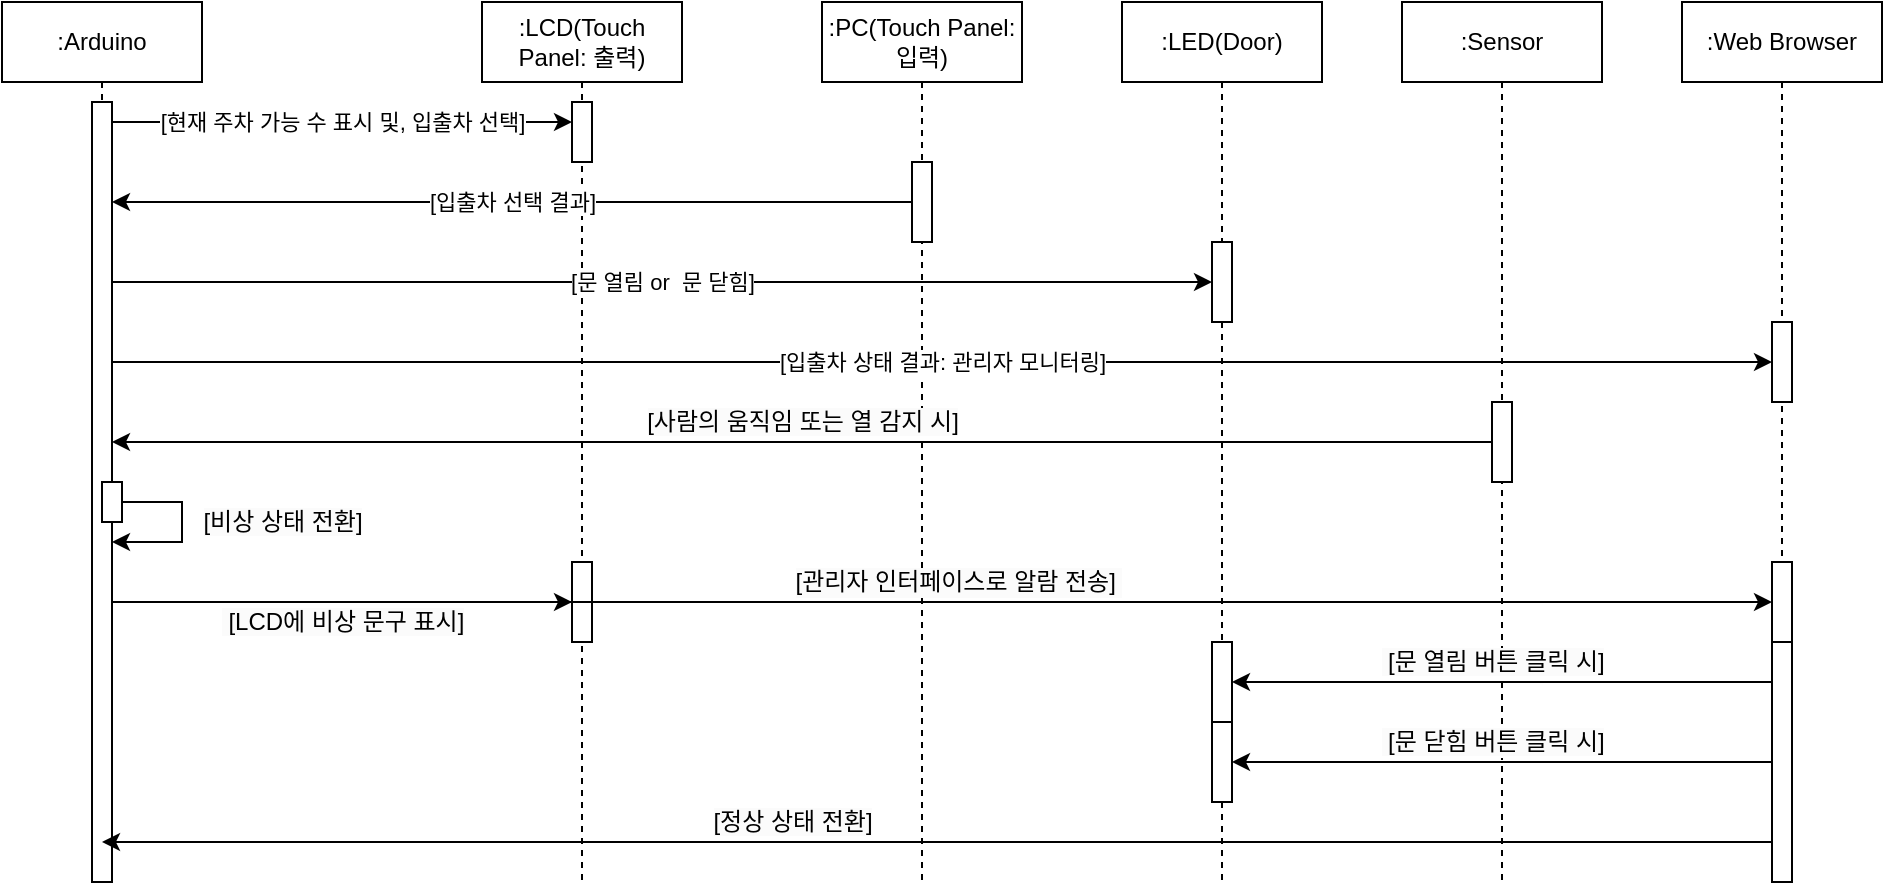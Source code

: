 <mxfile version="25.0.3">
  <diagram name="Page-1" id="2YBvvXClWsGukQMizWep">
    <mxGraphModel dx="2284" dy="772" grid="1" gridSize="10" guides="1" tooltips="1" connect="1" arrows="1" fold="1" page="1" pageScale="1" pageWidth="850" pageHeight="1100" math="0" shadow="0">
      <root>
        <mxCell id="0" />
        <mxCell id="1" parent="0" />
        <mxCell id="aM9ryv3xv72pqoxQDRHE-1" value=":Arduino" style="shape=umlLifeline;perimeter=lifelinePerimeter;whiteSpace=wrap;html=1;container=0;dropTarget=0;collapsible=0;recursiveResize=0;outlineConnect=0;portConstraint=eastwest;newEdgeStyle={&quot;edgeStyle&quot;:&quot;elbowEdgeStyle&quot;,&quot;elbow&quot;:&quot;vertical&quot;,&quot;curved&quot;:0,&quot;rounded&quot;:0};" parent="1" vertex="1">
          <mxGeometry x="-120" width="100" height="440" as="geometry" />
        </mxCell>
        <mxCell id="aM9ryv3xv72pqoxQDRHE-2" value="" style="html=1;points=[];perimeter=orthogonalPerimeter;outlineConnect=0;targetShapes=umlLifeline;portConstraint=eastwest;newEdgeStyle={&quot;edgeStyle&quot;:&quot;elbowEdgeStyle&quot;,&quot;elbow&quot;:&quot;vertical&quot;,&quot;curved&quot;:0,&quot;rounded&quot;:0};" parent="aM9ryv3xv72pqoxQDRHE-1" vertex="1">
          <mxGeometry x="45" y="50" width="10" height="390" as="geometry" />
        </mxCell>
        <mxCell id="kUY5Iw8k7PPLQJpIpsGs-36" value="" style="html=1;points=[];perimeter=orthogonalPerimeter;outlineConnect=0;targetShapes=umlLifeline;portConstraint=eastwest;newEdgeStyle={&quot;edgeStyle&quot;:&quot;elbowEdgeStyle&quot;,&quot;elbow&quot;:&quot;vertical&quot;,&quot;curved&quot;:0,&quot;rounded&quot;:0};" parent="aM9ryv3xv72pqoxQDRHE-1" vertex="1">
          <mxGeometry x="50" y="240" width="10" height="20" as="geometry" />
        </mxCell>
        <mxCell id="kUY5Iw8k7PPLQJpIpsGs-44" value="&lt;span style=&quot;color: rgb(0, 0, 0); font-family: Helvetica; font-size: 12px; font-style: normal; font-variant-ligatures: normal; font-variant-caps: normal; font-weight: 400; letter-spacing: normal; orphans: 2; text-align: center; text-indent: 0px; text-transform: none; widows: 2; word-spacing: 0px; -webkit-text-stroke-width: 0px; white-space: nowrap; background-color: rgb(251, 251, 251); text-decoration-thickness: initial; text-decoration-style: initial; text-decoration-color: initial; display: inline !important; float: none;&quot;&gt;[비상 상태 전환]&lt;/span&gt;" style="edgeStyle=elbowEdgeStyle;rounded=0;orthogonalLoop=1;jettySize=auto;html=1;elbow=vertical;curved=0;" parent="aM9ryv3xv72pqoxQDRHE-1" source="kUY5Iw8k7PPLQJpIpsGs-36" target="aM9ryv3xv72pqoxQDRHE-2" edge="1">
          <mxGeometry x="-0.059" y="50" relative="1" as="geometry">
            <mxPoint x="120" y="300" as="targetPoint" />
            <Array as="points">
              <mxPoint x="90" y="270" />
            </Array>
            <mxPoint as="offset" />
          </mxGeometry>
        </mxCell>
        <mxCell id="M2XC5RxqRQTcJum-B0b--1" value=":LCD(Touch Panel: 출력)" style="shape=umlLifeline;perimeter=lifelinePerimeter;whiteSpace=wrap;html=1;container=0;dropTarget=0;collapsible=0;recursiveResize=0;outlineConnect=0;portConstraint=eastwest;newEdgeStyle={&quot;edgeStyle&quot;:&quot;elbowEdgeStyle&quot;,&quot;elbow&quot;:&quot;vertical&quot;,&quot;curved&quot;:0,&quot;rounded&quot;:0};size=40;" parent="1" vertex="1">
          <mxGeometry x="120" width="100" height="440" as="geometry" />
        </mxCell>
        <mxCell id="M2XC5RxqRQTcJum-B0b--2" value="" style="html=1;points=[];perimeter=orthogonalPerimeter;outlineConnect=0;targetShapes=umlLifeline;portConstraint=eastwest;newEdgeStyle={&quot;edgeStyle&quot;:&quot;elbowEdgeStyle&quot;,&quot;elbow&quot;:&quot;vertical&quot;,&quot;curved&quot;:0,&quot;rounded&quot;:0};" parent="M2XC5RxqRQTcJum-B0b--1" vertex="1">
          <mxGeometry x="45" y="50" width="10" height="30" as="geometry" />
        </mxCell>
        <mxCell id="kUY5Iw8k7PPLQJpIpsGs-31" value="" style="html=1;points=[];perimeter=orthogonalPerimeter;outlineConnect=0;targetShapes=umlLifeline;portConstraint=eastwest;newEdgeStyle={&quot;edgeStyle&quot;:&quot;elbowEdgeStyle&quot;,&quot;elbow&quot;:&quot;vertical&quot;,&quot;curved&quot;:0,&quot;rounded&quot;:0};" parent="M2XC5RxqRQTcJum-B0b--1" vertex="1">
          <mxGeometry x="45" y="280" width="10" height="40" as="geometry" />
        </mxCell>
        <mxCell id="M2XC5RxqRQTcJum-B0b--24" value="[현재 주차 가능 수 표시 및, 입출차 선택]" style="edgeStyle=elbowEdgeStyle;rounded=0;orthogonalLoop=1;jettySize=auto;html=1;elbow=vertical;curved=0;" parent="1" source="aM9ryv3xv72pqoxQDRHE-2" target="M2XC5RxqRQTcJum-B0b--2" edge="1">
          <mxGeometry relative="1" as="geometry">
            <mxPoint as="offset" />
            <mxPoint y="100" as="sourcePoint" />
            <mxPoint x="225.0" y="100.119" as="targetPoint" />
            <Array as="points">
              <mxPoint x="70" y="60" />
              <mxPoint x="210" y="100" />
            </Array>
          </mxGeometry>
        </mxCell>
        <mxCell id="M2XC5RxqRQTcJum-B0b--27" value=":Sensor" style="shape=umlLifeline;perimeter=lifelinePerimeter;whiteSpace=wrap;html=1;container=0;dropTarget=0;collapsible=0;recursiveResize=0;outlineConnect=0;portConstraint=eastwest;newEdgeStyle={&quot;edgeStyle&quot;:&quot;elbowEdgeStyle&quot;,&quot;elbow&quot;:&quot;vertical&quot;,&quot;curved&quot;:0,&quot;rounded&quot;:0};size=40;" parent="1" vertex="1">
          <mxGeometry x="580" width="100" height="440" as="geometry" />
        </mxCell>
        <mxCell id="M2XC5RxqRQTcJum-B0b--28" value="" style="html=1;points=[];perimeter=orthogonalPerimeter;outlineConnect=0;targetShapes=umlLifeline;portConstraint=eastwest;newEdgeStyle={&quot;edgeStyle&quot;:&quot;elbowEdgeStyle&quot;,&quot;elbow&quot;:&quot;vertical&quot;,&quot;curved&quot;:0,&quot;rounded&quot;:0};" parent="M2XC5RxqRQTcJum-B0b--27" vertex="1">
          <mxGeometry x="45" y="200" width="10" height="40" as="geometry" />
        </mxCell>
        <mxCell id="M2XC5RxqRQTcJum-B0b--29" value=":Web Browser" style="shape=umlLifeline;perimeter=lifelinePerimeter;whiteSpace=wrap;html=1;container=0;dropTarget=0;collapsible=0;recursiveResize=0;outlineConnect=0;portConstraint=eastwest;newEdgeStyle={&quot;edgeStyle&quot;:&quot;elbowEdgeStyle&quot;,&quot;elbow&quot;:&quot;vertical&quot;,&quot;curved&quot;:0,&quot;rounded&quot;:0};size=40;" parent="1" vertex="1">
          <mxGeometry x="720" width="100" height="440" as="geometry" />
        </mxCell>
        <mxCell id="M2XC5RxqRQTcJum-B0b--30" value="" style="html=1;points=[];perimeter=orthogonalPerimeter;outlineConnect=0;targetShapes=umlLifeline;portConstraint=eastwest;newEdgeStyle={&quot;edgeStyle&quot;:&quot;elbowEdgeStyle&quot;,&quot;elbow&quot;:&quot;vertical&quot;,&quot;curved&quot;:0,&quot;rounded&quot;:0};" parent="M2XC5RxqRQTcJum-B0b--29" vertex="1">
          <mxGeometry x="45" y="280" width="10" height="40" as="geometry" />
        </mxCell>
        <mxCell id="kUY5Iw8k7PPLQJpIpsGs-47" value="" style="html=1;points=[];perimeter=orthogonalPerimeter;outlineConnect=0;targetShapes=umlLifeline;portConstraint=eastwest;newEdgeStyle={&quot;edgeStyle&quot;:&quot;elbowEdgeStyle&quot;,&quot;elbow&quot;:&quot;vertical&quot;,&quot;curved&quot;:0,&quot;rounded&quot;:0};" parent="M2XC5RxqRQTcJum-B0b--29" vertex="1">
          <mxGeometry x="45" y="320" width="10" height="120" as="geometry" />
        </mxCell>
        <mxCell id="kUY5Iw8k7PPLQJpIpsGs-53" value="" style="html=1;points=[];perimeter=orthogonalPerimeter;outlineConnect=0;targetShapes=umlLifeline;portConstraint=eastwest;newEdgeStyle={&quot;edgeStyle&quot;:&quot;elbowEdgeStyle&quot;,&quot;elbow&quot;:&quot;vertical&quot;,&quot;curved&quot;:0,&quot;rounded&quot;:0};" parent="M2XC5RxqRQTcJum-B0b--29" vertex="1">
          <mxGeometry x="45" y="160" width="10" height="40" as="geometry" />
        </mxCell>
        <mxCell id="kUY5Iw8k7PPLQJpIpsGs-8" value=":LED(Door)" style="shape=umlLifeline;perimeter=lifelinePerimeter;whiteSpace=wrap;html=1;container=0;dropTarget=0;collapsible=0;recursiveResize=0;outlineConnect=0;portConstraint=eastwest;newEdgeStyle={&quot;edgeStyle&quot;:&quot;elbowEdgeStyle&quot;,&quot;elbow&quot;:&quot;vertical&quot;,&quot;curved&quot;:0,&quot;rounded&quot;:0};size=40;" parent="1" vertex="1">
          <mxGeometry x="440" width="100" height="440" as="geometry" />
        </mxCell>
        <mxCell id="kUY5Iw8k7PPLQJpIpsGs-48" value="" style="html=1;points=[];perimeter=orthogonalPerimeter;outlineConnect=0;targetShapes=umlLifeline;portConstraint=eastwest;newEdgeStyle={&quot;edgeStyle&quot;:&quot;elbowEdgeStyle&quot;,&quot;elbow&quot;:&quot;vertical&quot;,&quot;curved&quot;:0,&quot;rounded&quot;:0};" parent="kUY5Iw8k7PPLQJpIpsGs-8" vertex="1">
          <mxGeometry x="45" y="320" width="10" height="40" as="geometry" />
        </mxCell>
        <mxCell id="kUY5Iw8k7PPLQJpIpsGs-51" value="" style="html=1;points=[];perimeter=orthogonalPerimeter;outlineConnect=0;targetShapes=umlLifeline;portConstraint=eastwest;newEdgeStyle={&quot;edgeStyle&quot;:&quot;elbowEdgeStyle&quot;,&quot;elbow&quot;:&quot;vertical&quot;,&quot;curved&quot;:0,&quot;rounded&quot;:0};" parent="kUY5Iw8k7PPLQJpIpsGs-8" vertex="1">
          <mxGeometry x="45" y="360" width="10" height="40" as="geometry" />
        </mxCell>
        <mxCell id="kUY5Iw8k7PPLQJpIpsGs-12" value=":PC(Touch Panel:입력)" style="shape=umlLifeline;perimeter=lifelinePerimeter;whiteSpace=wrap;html=1;container=0;dropTarget=0;collapsible=0;recursiveResize=0;outlineConnect=0;portConstraint=eastwest;newEdgeStyle={&quot;edgeStyle&quot;:&quot;elbowEdgeStyle&quot;,&quot;elbow&quot;:&quot;vertical&quot;,&quot;curved&quot;:0,&quot;rounded&quot;:0};size=40;" parent="1" vertex="1">
          <mxGeometry x="290" width="100" height="440" as="geometry" />
        </mxCell>
        <mxCell id="N0oMV1tmX52yz3jIlpWG-1" value="" style="html=1;points=[];perimeter=orthogonalPerimeter;outlineConnect=0;targetShapes=umlLifeline;portConstraint=eastwest;newEdgeStyle={&quot;edgeStyle&quot;:&quot;elbowEdgeStyle&quot;,&quot;elbow&quot;:&quot;vertical&quot;,&quot;curved&quot;:0,&quot;rounded&quot;:0};" vertex="1" parent="kUY5Iw8k7PPLQJpIpsGs-12">
          <mxGeometry x="45" y="80" width="10" height="40" as="geometry" />
        </mxCell>
        <mxCell id="kUY5Iw8k7PPLQJpIpsGs-21" value="&lt;span style=&quot;color: rgb(0, 0, 0); font-family: Helvetica; font-size: 12px; font-style: normal; font-variant-ligatures: normal; font-variant-caps: normal; font-weight: 400; letter-spacing: normal; orphans: 2; text-align: center; text-indent: 0px; text-transform: none; widows: 2; word-spacing: 0px; -webkit-text-stroke-width: 0px; white-space: nowrap; background-color: rgb(251, 251, 251); text-decoration-thickness: initial; text-decoration-style: initial; text-decoration-color: initial; display: inline !important; float: none;&quot;&gt;[사람의 움직임 또는 열 감지 시]&lt;/span&gt;" style="edgeStyle=elbowEdgeStyle;rounded=0;orthogonalLoop=1;jettySize=auto;html=1;elbow=vertical;curved=0;" parent="1" source="M2XC5RxqRQTcJum-B0b--28" target="aM9ryv3xv72pqoxQDRHE-2" edge="1">
          <mxGeometry y="-10" relative="1" as="geometry">
            <Array as="points">
              <mxPoint x="440" y="220" />
              <mxPoint x="470" y="210" />
            </Array>
            <mxPoint as="offset" />
          </mxGeometry>
        </mxCell>
        <mxCell id="kUY5Iw8k7PPLQJpIpsGs-25" value="&lt;div style=&quot;forced-color-adjust: none; color: rgb(0, 0, 0); font-family: Helvetica; font-size: 12px; font-style: normal; font-variant-ligatures: normal; font-variant-caps: normal; font-weight: 400; letter-spacing: normal; orphans: 2; text-align: center; text-indent: 0px; text-transform: none; widows: 2; word-spacing: 0px; -webkit-text-stroke-width: 0px; white-space: nowrap; background-color: rgb(251, 251, 251); text-decoration-thickness: initial; text-decoration-style: initial; text-decoration-color: initial;&quot;&gt;[관리자 인터페이스로 알람 전송]&amp;nbsp;&lt;/div&gt;" style="edgeStyle=elbowEdgeStyle;rounded=0;orthogonalLoop=1;jettySize=auto;html=1;elbow=vertical;curved=0;" parent="1" source="aM9ryv3xv72pqoxQDRHE-2" target="M2XC5RxqRQTcJum-B0b--30" edge="1">
          <mxGeometry x="0.018" y="10" relative="1" as="geometry">
            <Array as="points">
              <mxPoint x="730" y="300" />
              <mxPoint x="510" y="260" />
            </Array>
            <mxPoint as="offset" />
          </mxGeometry>
        </mxCell>
        <mxCell id="kUY5Iw8k7PPLQJpIpsGs-32" value="&lt;span style=&quot;forced-color-adjust: none; color: rgb(0, 0, 0); font-family: Helvetica; font-style: normal; font-variant-ligatures: normal; font-variant-caps: normal; font-weight: 400; letter-spacing: normal; orphans: 2; text-align: center; text-indent: 0px; text-transform: none; widows: 2; word-spacing: 0px; -webkit-text-stroke-width: 0px; white-space: nowrap; text-decoration-thickness: initial; text-decoration-style: initial; text-decoration-color: initial; font-size: 12px; background-color: rgb(251, 251, 251); float: none; display: inline !important;&quot;&gt;&amp;nbsp;[LCD에 비상 문구 표시]&lt;/span&gt;" style="edgeStyle=elbowEdgeStyle;rounded=0;orthogonalLoop=1;jettySize=auto;html=1;elbow=vertical;curved=0;" parent="1" source="aM9ryv3xv72pqoxQDRHE-2" target="kUY5Iw8k7PPLQJpIpsGs-31" edge="1">
          <mxGeometry y="-10" relative="1" as="geometry">
            <mxPoint x="225" y="270.0" as="sourcePoint" />
            <mxPoint x="20" y="270" as="targetPoint" />
            <Array as="points">
              <mxPoint x="100" y="300" />
            </Array>
            <mxPoint as="offset" />
          </mxGeometry>
        </mxCell>
        <mxCell id="kUY5Iw8k7PPLQJpIpsGs-49" value="&lt;span style=&quot;color: rgb(0, 0, 0); font-family: Helvetica; font-size: 12px; font-style: normal; font-variant-ligatures: normal; font-variant-caps: normal; font-weight: 400; letter-spacing: normal; orphans: 2; text-align: center; text-indent: 0px; text-transform: none; widows: 2; word-spacing: 0px; -webkit-text-stroke-width: 0px; white-space: nowrap; background-color: rgb(251, 251, 251); text-decoration-thickness: initial; text-decoration-style: initial; text-decoration-color: initial; display: inline !important; float: none;&quot;&gt;&amp;nbsp;[문 열림 버튼 클릭 시]&lt;/span&gt;" style="edgeStyle=elbowEdgeStyle;rounded=0;orthogonalLoop=1;jettySize=auto;html=1;elbow=vertical;curved=0;" parent="1" source="kUY5Iw8k7PPLQJpIpsGs-47" target="kUY5Iw8k7PPLQJpIpsGs-48" edge="1">
          <mxGeometry x="0.036" y="-10" relative="1" as="geometry">
            <mxPoint as="offset" />
          </mxGeometry>
        </mxCell>
        <mxCell id="kUY5Iw8k7PPLQJpIpsGs-50" value="&lt;span style=&quot;color: rgb(0, 0, 0); font-family: Helvetica; font-size: 12px; font-style: normal; font-variant-ligatures: normal; font-variant-caps: normal; font-weight: 400; letter-spacing: normal; orphans: 2; text-align: center; text-indent: 0px; text-transform: none; widows: 2; word-spacing: 0px; -webkit-text-stroke-width: 0px; white-space: nowrap; background-color: rgb(251, 251, 251); text-decoration-thickness: initial; text-decoration-style: initial; text-decoration-color: initial; display: inline !important; float: none;&quot;&gt;[정상 상태 전환]&lt;/span&gt;" style="edgeStyle=elbowEdgeStyle;rounded=0;orthogonalLoop=1;jettySize=auto;html=1;elbow=vertical;curved=0;entryX=0.5;entryY=0.949;entryDx=0;entryDy=0;entryPerimeter=0;" parent="1" edge="1" target="aM9ryv3xv72pqoxQDRHE-2">
          <mxGeometry x="0.175" y="-10" relative="1" as="geometry">
            <mxPoint x="765" y="420" as="sourcePoint" />
            <mxPoint x="-60" y="420" as="targetPoint" />
            <mxPoint as="offset" />
          </mxGeometry>
        </mxCell>
        <mxCell id="kUY5Iw8k7PPLQJpIpsGs-52" value="&lt;span style=&quot;color: rgb(0, 0, 0); font-family: Helvetica; font-size: 12px; font-style: normal; font-variant-ligatures: normal; font-variant-caps: normal; font-weight: 400; letter-spacing: normal; orphans: 2; text-align: center; text-indent: 0px; text-transform: none; widows: 2; word-spacing: 0px; -webkit-text-stroke-width: 0px; white-space: nowrap; background-color: rgb(251, 251, 251); text-decoration-thickness: initial; text-decoration-style: initial; text-decoration-color: initial; display: inline !important; float: none;&quot;&gt;&amp;nbsp;[문 닫힘 버튼 클릭 시]&lt;/span&gt;" style="edgeStyle=elbowEdgeStyle;rounded=0;orthogonalLoop=1;jettySize=auto;html=1;elbow=vertical;curved=0;" parent="1" source="kUY5Iw8k7PPLQJpIpsGs-47" target="kUY5Iw8k7PPLQJpIpsGs-51" edge="1">
          <mxGeometry x="0.036" y="-10" relative="1" as="geometry">
            <mxPoint as="offset" />
          </mxGeometry>
        </mxCell>
        <mxCell id="N0oMV1tmX52yz3jIlpWG-5" value="[문 열림 or&amp;nbsp; 문 닫힘]" style="rounded=0;orthogonalLoop=1;jettySize=auto;html=1;elbow=vertical;startArrow=classic;startFill=1;endArrow=none;endFill=0;" edge="1" parent="1" source="kUY5Iw8k7PPLQJpIpsGs-13" target="aM9ryv3xv72pqoxQDRHE-2">
          <mxGeometry relative="1" as="geometry">
            <mxPoint x="-60" y="140" as="targetPoint" />
          </mxGeometry>
        </mxCell>
        <mxCell id="kUY5Iw8k7PPLQJpIpsGs-13" value="" style="html=1;points=[];perimeter=orthogonalPerimeter;outlineConnect=0;targetShapes=umlLifeline;portConstraint=eastwest;newEdgeStyle={&quot;edgeStyle&quot;:&quot;elbowEdgeStyle&quot;,&quot;elbow&quot;:&quot;vertical&quot;,&quot;curved&quot;:0,&quot;rounded&quot;:0};" parent="1" vertex="1">
          <mxGeometry x="485" y="120" width="10" height="40" as="geometry" />
        </mxCell>
        <mxCell id="N0oMV1tmX52yz3jIlpWG-4" value="[입출차 선택 결과]" style="edgeStyle=elbowEdgeStyle;rounded=0;orthogonalLoop=1;jettySize=auto;html=1;elbow=vertical;curved=0;" edge="1" parent="1" source="N0oMV1tmX52yz3jIlpWG-1" target="aM9ryv3xv72pqoxQDRHE-2">
          <mxGeometry relative="1" as="geometry">
            <mxPoint x="-60" y="100" as="targetPoint" />
          </mxGeometry>
        </mxCell>
        <mxCell id="N0oMV1tmX52yz3jIlpWG-6" value="[입출차 상태 결과: 관리자 모니터링]" style="edgeStyle=elbowEdgeStyle;rounded=0;orthogonalLoop=1;jettySize=auto;html=1;elbow=vertical;curved=0;startArrow=classic;startFill=1;endArrow=none;endFill=0;" edge="1" parent="1" source="kUY5Iw8k7PPLQJpIpsGs-53" target="aM9ryv3xv72pqoxQDRHE-2">
          <mxGeometry relative="1" as="geometry">
            <mxPoint x="-60" y="180" as="targetPoint" />
          </mxGeometry>
        </mxCell>
      </root>
    </mxGraphModel>
  </diagram>
</mxfile>
